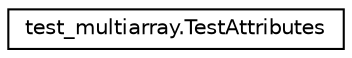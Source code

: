 digraph "Graphical Class Hierarchy"
{
 // LATEX_PDF_SIZE
  edge [fontname="Helvetica",fontsize="10",labelfontname="Helvetica",labelfontsize="10"];
  node [fontname="Helvetica",fontsize="10",shape=record];
  rankdir="LR";
  Node0 [label="test_multiarray.TestAttributes",height=0.2,width=0.4,color="black", fillcolor="white", style="filled",URL="$classtest__multiarray_1_1TestAttributes.html",tooltip=" "];
}
